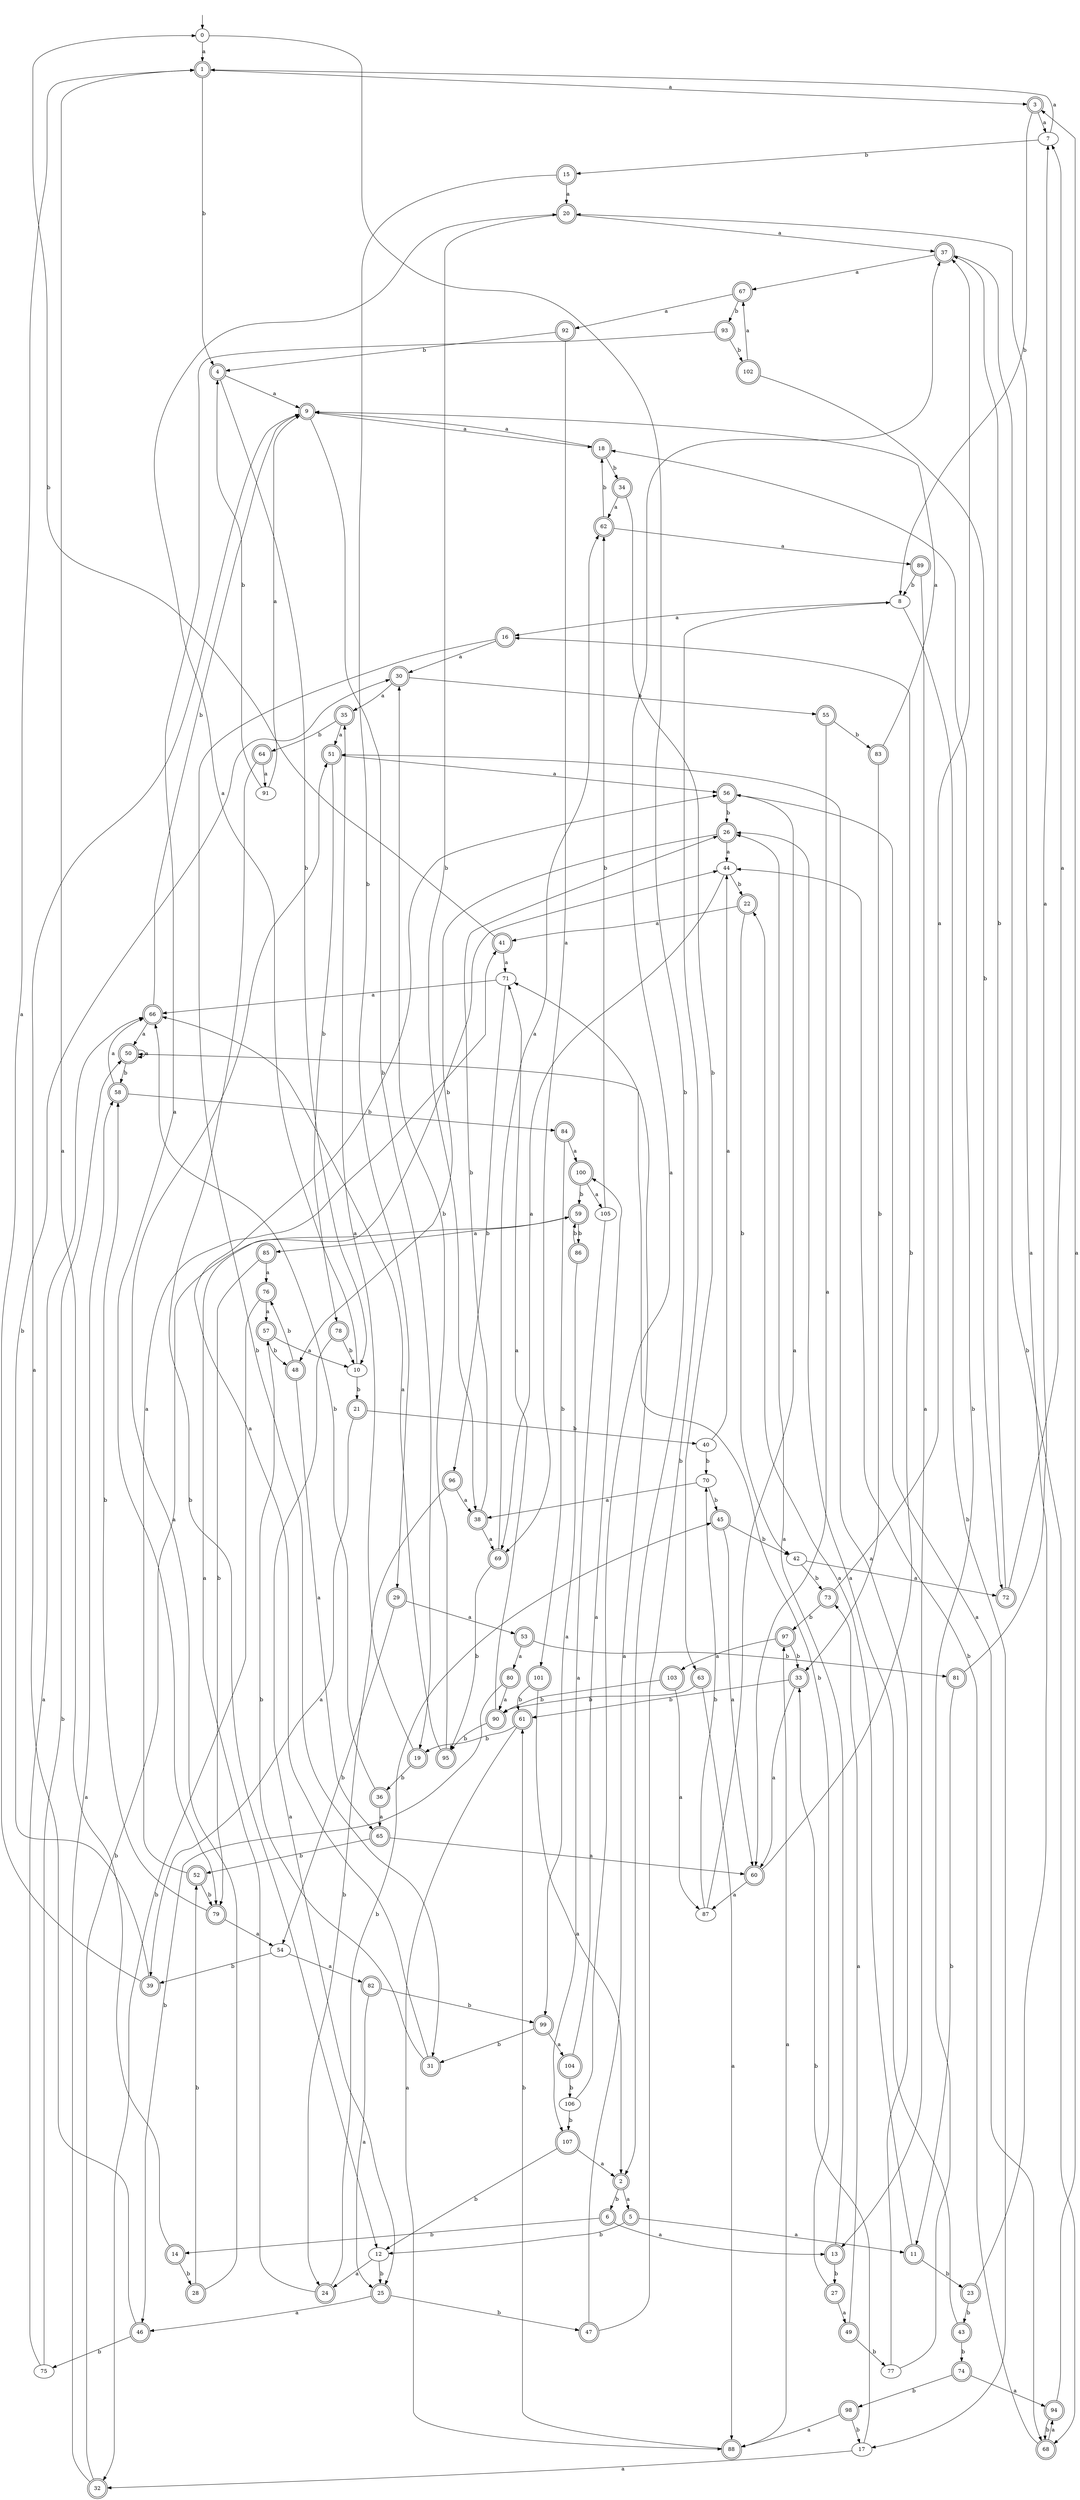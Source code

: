 digraph RandomDFA {
  __start0 [label="", shape=none];
  __start0 -> 0 [label=""];
  0 [shape=circle]
  0 -> 1 [label="a"]
  0 -> 2 [label="b"]
  1 [shape=doublecircle]
  1 -> 3 [label="a"]
  1 -> 4 [label="b"]
  2 [shape=doublecircle]
  2 -> 5 [label="a"]
  2 -> 6 [label="b"]
  3 [shape=doublecircle]
  3 -> 7 [label="a"]
  3 -> 8 [label="b"]
  4 [shape=doublecircle]
  4 -> 9 [label="a"]
  4 -> 10 [label="b"]
  5 [shape=doublecircle]
  5 -> 11 [label="a"]
  5 -> 12 [label="b"]
  6 [shape=doublecircle]
  6 -> 13 [label="a"]
  6 -> 14 [label="b"]
  7
  7 -> 1 [label="a"]
  7 -> 15 [label="b"]
  8
  8 -> 16 [label="a"]
  8 -> 17 [label="b"]
  9 [shape=doublecircle]
  9 -> 18 [label="a"]
  9 -> 19 [label="b"]
  10
  10 -> 20 [label="a"]
  10 -> 21 [label="b"]
  11 [shape=doublecircle]
  11 -> 22 [label="a"]
  11 -> 23 [label="b"]
  12
  12 -> 24 [label="a"]
  12 -> 25 [label="b"]
  13 [shape=doublecircle]
  13 -> 26 [label="a"]
  13 -> 27 [label="b"]
  14 [shape=doublecircle]
  14 -> 1 [label="a"]
  14 -> 28 [label="b"]
  15 [shape=doublecircle]
  15 -> 20 [label="a"]
  15 -> 29 [label="b"]
  16 [shape=doublecircle]
  16 -> 30 [label="a"]
  16 -> 31 [label="b"]
  17
  17 -> 32 [label="a"]
  17 -> 33 [label="b"]
  18 [shape=doublecircle]
  18 -> 9 [label="a"]
  18 -> 34 [label="b"]
  19 [shape=doublecircle]
  19 -> 35 [label="a"]
  19 -> 36 [label="b"]
  20 [shape=doublecircle]
  20 -> 37 [label="a"]
  20 -> 38 [label="b"]
  21 [shape=doublecircle]
  21 -> 39 [label="a"]
  21 -> 40 [label="b"]
  22 [shape=doublecircle]
  22 -> 41 [label="a"]
  22 -> 42 [label="b"]
  23 [shape=doublecircle]
  23 -> 20 [label="a"]
  23 -> 43 [label="b"]
  24 [shape=doublecircle]
  24 -> 44 [label="a"]
  24 -> 45 [label="b"]
  25 [shape=doublecircle]
  25 -> 46 [label="a"]
  25 -> 47 [label="b"]
  26 [shape=doublecircle]
  26 -> 44 [label="a"]
  26 -> 48 [label="b"]
  27 [shape=doublecircle]
  27 -> 49 [label="a"]
  27 -> 50 [label="b"]
  28 [shape=doublecircle]
  28 -> 51 [label="a"]
  28 -> 52 [label="b"]
  29 [shape=doublecircle]
  29 -> 53 [label="a"]
  29 -> 54 [label="b"]
  30 [shape=doublecircle]
  30 -> 35 [label="a"]
  30 -> 55 [label="b"]
  31 [shape=doublecircle]
  31 -> 56 [label="a"]
  31 -> 57 [label="b"]
  32 [shape=doublecircle]
  32 -> 58 [label="a"]
  32 -> 59 [label="b"]
  33 [shape=doublecircle]
  33 -> 60 [label="a"]
  33 -> 61 [label="b"]
  34 [shape=doublecircle]
  34 -> 62 [label="a"]
  34 -> 63 [label="b"]
  35 [shape=doublecircle]
  35 -> 51 [label="a"]
  35 -> 64 [label="b"]
  36 [shape=doublecircle]
  36 -> 65 [label="a"]
  36 -> 66 [label="b"]
  37 [shape=doublecircle]
  37 -> 67 [label="a"]
  37 -> 68 [label="b"]
  38 [shape=doublecircle]
  38 -> 69 [label="a"]
  38 -> 26 [label="b"]
  39 [shape=doublecircle]
  39 -> 1 [label="a"]
  39 -> 30 [label="b"]
  40
  40 -> 44 [label="a"]
  40 -> 70 [label="b"]
  41 [shape=doublecircle]
  41 -> 71 [label="a"]
  41 -> 0 [label="b"]
  42
  42 -> 72 [label="a"]
  42 -> 73 [label="b"]
  43 [shape=doublecircle]
  43 -> 26 [label="a"]
  43 -> 74 [label="b"]
  44
  44 -> 69 [label="a"]
  44 -> 22 [label="b"]
  45 [shape=doublecircle]
  45 -> 60 [label="a"]
  45 -> 42 [label="b"]
  46 [shape=doublecircle]
  46 -> 9 [label="a"]
  46 -> 75 [label="b"]
  47 [shape=doublecircle]
  47 -> 71 [label="a"]
  47 -> 8 [label="b"]
  48 [shape=doublecircle]
  48 -> 65 [label="a"]
  48 -> 76 [label="b"]
  49 [shape=doublecircle]
  49 -> 73 [label="a"]
  49 -> 77 [label="b"]
  50 [shape=doublecircle]
  50 -> 50 [label="a"]
  50 -> 58 [label="b"]
  51 [shape=doublecircle]
  51 -> 56 [label="a"]
  51 -> 78 [label="b"]
  52 [shape=doublecircle]
  52 -> 41 [label="a"]
  52 -> 79 [label="b"]
  53 [shape=doublecircle]
  53 -> 80 [label="a"]
  53 -> 81 [label="b"]
  54
  54 -> 82 [label="a"]
  54 -> 39 [label="b"]
  55 [shape=doublecircle]
  55 -> 60 [label="a"]
  55 -> 83 [label="b"]
  56 [shape=doublecircle]
  56 -> 68 [label="a"]
  56 -> 26 [label="b"]
  57 [shape=doublecircle]
  57 -> 10 [label="a"]
  57 -> 48 [label="b"]
  58 [shape=doublecircle]
  58 -> 66 [label="a"]
  58 -> 84 [label="b"]
  59 [shape=doublecircle]
  59 -> 85 [label="a"]
  59 -> 86 [label="b"]
  60 [shape=doublecircle]
  60 -> 87 [label="a"]
  60 -> 16 [label="b"]
  61 [shape=doublecircle]
  61 -> 88 [label="a"]
  61 -> 19 [label="b"]
  62 [shape=doublecircle]
  62 -> 89 [label="a"]
  62 -> 18 [label="b"]
  63 [shape=doublecircle]
  63 -> 88 [label="a"]
  63 -> 90 [label="b"]
  64 [shape=doublecircle]
  64 -> 91 [label="a"]
  64 -> 12 [label="b"]
  65 [shape=doublecircle]
  65 -> 60 [label="a"]
  65 -> 52 [label="b"]
  66 [shape=doublecircle]
  66 -> 50 [label="a"]
  66 -> 9 [label="b"]
  67 [shape=doublecircle]
  67 -> 92 [label="a"]
  67 -> 93 [label="b"]
  68 [shape=doublecircle]
  68 -> 94 [label="a"]
  68 -> 44 [label="b"]
  69 [shape=doublecircle]
  69 -> 62 [label="a"]
  69 -> 95 [label="b"]
  70
  70 -> 38 [label="a"]
  70 -> 45 [label="b"]
  71
  71 -> 66 [label="a"]
  71 -> 96 [label="b"]
  72 [shape=doublecircle]
  72 -> 7 [label="a"]
  72 -> 37 [label="b"]
  73 [shape=doublecircle]
  73 -> 37 [label="a"]
  73 -> 97 [label="b"]
  74 [shape=doublecircle]
  74 -> 94 [label="a"]
  74 -> 98 [label="b"]
  75
  75 -> 66 [label="a"]
  75 -> 50 [label="b"]
  76 [shape=doublecircle]
  76 -> 57 [label="a"]
  76 -> 32 [label="b"]
  77
  77 -> 51 [label="a"]
  77 -> 18 [label="b"]
  78 [shape=doublecircle]
  78 -> 25 [label="a"]
  78 -> 10 [label="b"]
  79 [shape=doublecircle]
  79 -> 54 [label="a"]
  79 -> 58 [label="b"]
  80 [shape=doublecircle]
  80 -> 90 [label="a"]
  80 -> 46 [label="b"]
  81 [shape=doublecircle]
  81 -> 7 [label="a"]
  81 -> 11 [label="b"]
  82 [shape=doublecircle]
  82 -> 25 [label="a"]
  82 -> 99 [label="b"]
  83 [shape=doublecircle]
  83 -> 9 [label="a"]
  83 -> 33 [label="b"]
  84 [shape=doublecircle]
  84 -> 100 [label="a"]
  84 -> 101 [label="b"]
  85 [shape=doublecircle]
  85 -> 76 [label="a"]
  85 -> 79 [label="b"]
  86 [shape=doublecircle]
  86 -> 99 [label="a"]
  86 -> 59 [label="b"]
  87
  87 -> 56 [label="a"]
  87 -> 70 [label="b"]
  88 [shape=doublecircle]
  88 -> 97 [label="a"]
  88 -> 61 [label="b"]
  89 [shape=doublecircle]
  89 -> 13 [label="a"]
  89 -> 8 [label="b"]
  90 [shape=doublecircle]
  90 -> 71 [label="a"]
  90 -> 95 [label="b"]
  91
  91 -> 9 [label="a"]
  91 -> 4 [label="b"]
  92 [shape=doublecircle]
  92 -> 69 [label="a"]
  92 -> 4 [label="b"]
  93 [shape=doublecircle]
  93 -> 79 [label="a"]
  93 -> 102 [label="b"]
  94 [shape=doublecircle]
  94 -> 3 [label="a"]
  94 -> 68 [label="b"]
  95 [shape=doublecircle]
  95 -> 66 [label="a"]
  95 -> 30 [label="b"]
  96 [shape=doublecircle]
  96 -> 38 [label="a"]
  96 -> 24 [label="b"]
  97 [shape=doublecircle]
  97 -> 103 [label="a"]
  97 -> 33 [label="b"]
  98 [shape=doublecircle]
  98 -> 88 [label="a"]
  98 -> 17 [label="b"]
  99 [shape=doublecircle]
  99 -> 104 [label="a"]
  99 -> 31 [label="b"]
  100 [shape=doublecircle]
  100 -> 105 [label="a"]
  100 -> 59 [label="b"]
  101 [shape=doublecircle]
  101 -> 2 [label="a"]
  101 -> 61 [label="b"]
  102 [shape=doublecircle]
  102 -> 67 [label="a"]
  102 -> 72 [label="b"]
  103 [shape=doublecircle]
  103 -> 87 [label="a"]
  103 -> 90 [label="b"]
  104 [shape=doublecircle]
  104 -> 100 [label="a"]
  104 -> 106 [label="b"]
  105
  105 -> 107 [label="a"]
  105 -> 62 [label="b"]
  106
  106 -> 37 [label="a"]
  106 -> 107 [label="b"]
  107 [shape=doublecircle]
  107 -> 2 [label="a"]
  107 -> 12 [label="b"]
}
